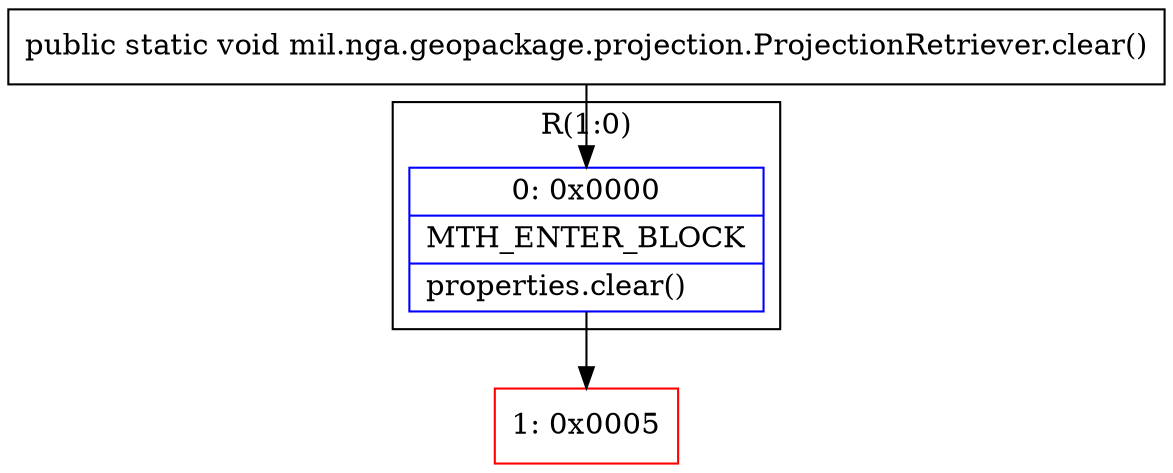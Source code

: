 digraph "CFG formil.nga.geopackage.projection.ProjectionRetriever.clear()V" {
subgraph cluster_Region_1331673862 {
label = "R(1:0)";
node [shape=record,color=blue];
Node_0 [shape=record,label="{0\:\ 0x0000|MTH_ENTER_BLOCK\l|properties.clear()\l}"];
}
Node_1 [shape=record,color=red,label="{1\:\ 0x0005}"];
MethodNode[shape=record,label="{public static void mil.nga.geopackage.projection.ProjectionRetriever.clear() }"];
MethodNode -> Node_0;
Node_0 -> Node_1;
}

